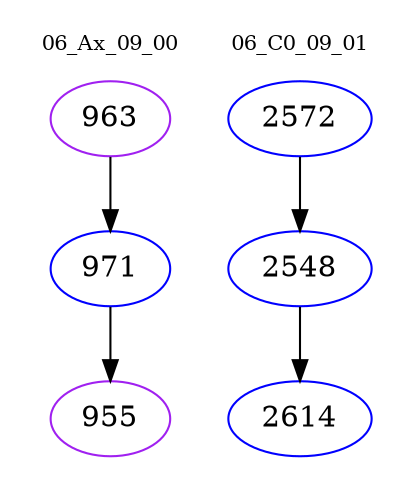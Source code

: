 digraph{
subgraph cluster_0 {
color = white
label = "06_Ax_09_00";
fontsize=10;
T0_963 [label="963", color="purple"]
T0_963 -> T0_971 [color="black"]
T0_971 [label="971", color="blue"]
T0_971 -> T0_955 [color="black"]
T0_955 [label="955", color="purple"]
}
subgraph cluster_1 {
color = white
label = "06_C0_09_01";
fontsize=10;
T1_2572 [label="2572", color="blue"]
T1_2572 -> T1_2548 [color="black"]
T1_2548 [label="2548", color="blue"]
T1_2548 -> T1_2614 [color="black"]
T1_2614 [label="2614", color="blue"]
}
}
